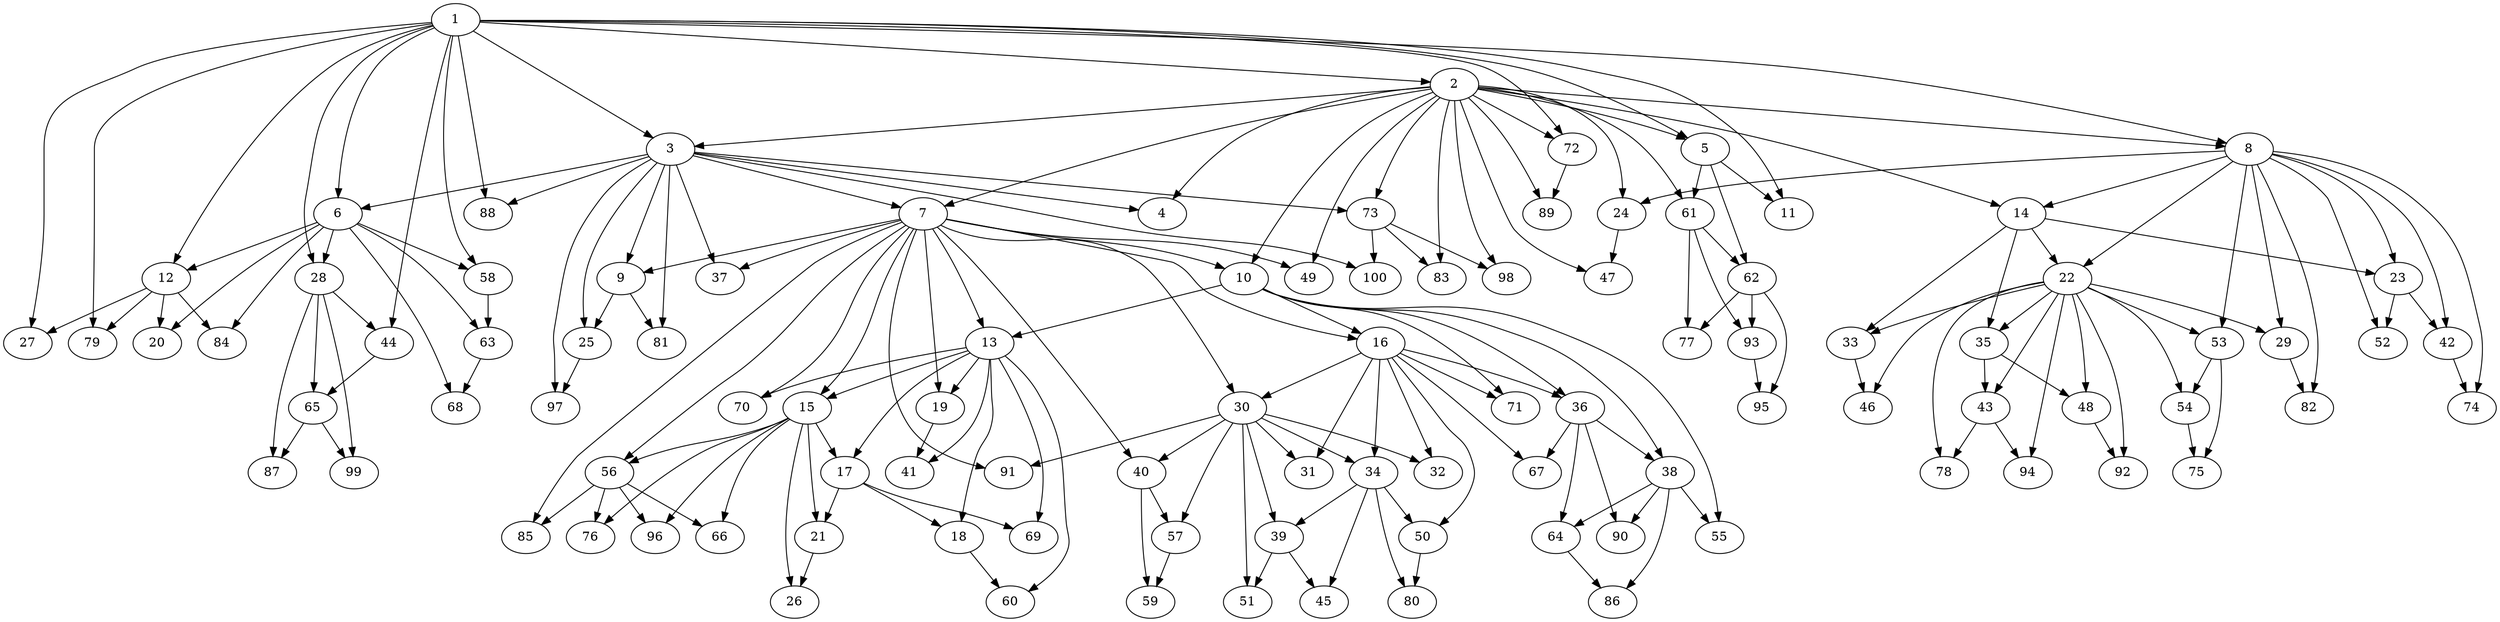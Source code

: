 digraph sample {
1 -> 2;
2 -> 3;
1 -> 3;
2 -> 4;
3 -> 4;
1 -> 5;
2 -> 5;
1 -> 6;
3 -> 6;
2 -> 7;
3 -> 7;
1 -> 8;
2 -> 8;
3 -> 9;
7 -> 9;
2 -> 10;
7 -> 10;
1 -> 11;
5 -> 11;
1 -> 12;
6 -> 12;
7 -> 13;
10 -> 13;
2 -> 14;
8 -> 14;
7 -> 15;
13 -> 15;
7 -> 16;
10 -> 16;
13 -> 17;
15 -> 17;
13 -> 18;
17 -> 18;
7 -> 19;
13 -> 19;
6 -> 20;
12 -> 20;
15 -> 21;
17 -> 21;
8 -> 22;
14 -> 22;
8 -> 23;
14 -> 23;
2 -> 24;
8 -> 24;
3 -> 25;
9 -> 25;
15 -> 26;
21 -> 26;
1 -> 27;
12 -> 27;
1 -> 28;
6 -> 28;
8 -> 29;
22 -> 29;
7 -> 30;
16 -> 30;
16 -> 31;
30 -> 31;
16 -> 32;
30 -> 32;
14 -> 33;
22 -> 33;
16 -> 34;
30 -> 34;
14 -> 35;
22 -> 35;
10 -> 36;
16 -> 36;
3 -> 37;
7 -> 37;
10 -> 38;
36 -> 38;
30 -> 39;
34 -> 39;
7 -> 40;
30 -> 40;
13 -> 41;
19 -> 41;
8 -> 42;
23 -> 42;
22 -> 43;
35 -> 43;
1 -> 44;
28 -> 44;
34 -> 45;
39 -> 45;
22 -> 46;
33 -> 46;
2 -> 47;
24 -> 47;
22 -> 48;
35 -> 48;
2 -> 49;
7 -> 49;
16 -> 50;
34 -> 50;
30 -> 51;
39 -> 51;
8 -> 52;
23 -> 52;
8 -> 53;
22 -> 53;
22 -> 54;
53 -> 54;
10 -> 55;
38 -> 55;
7 -> 56;
15 -> 56;
30 -> 57;
40 -> 57;
1 -> 58;
6 -> 58;
40 -> 59;
57 -> 59;
13 -> 60;
18 -> 60;
2 -> 61;
5 -> 61;
5 -> 62;
61 -> 62;
6 -> 63;
58 -> 63;
36 -> 64;
38 -> 64;
28 -> 65;
44 -> 65;
15 -> 66;
56 -> 66;
16 -> 67;
36 -> 67;
6 -> 68;
63 -> 68;
13 -> 69;
17 -> 69;
7 -> 70;
13 -> 70;
10 -> 71;
16 -> 71;
1 -> 72;
2 -> 72;
2 -> 73;
3 -> 73;
8 -> 74;
42 -> 74;
53 -> 75;
54 -> 75;
15 -> 76;
56 -> 76;
61 -> 77;
62 -> 77;
22 -> 78;
43 -> 78;
1 -> 79;
12 -> 79;
34 -> 80;
50 -> 80;
3 -> 81;
9 -> 81;
8 -> 82;
29 -> 82;
2 -> 83;
73 -> 83;
6 -> 84;
12 -> 84;
7 -> 85;
56 -> 85;
38 -> 86;
64 -> 86;
28 -> 87;
65 -> 87;
1 -> 88;
3 -> 88;
2 -> 89;
72 -> 89;
36 -> 90;
38 -> 90;
7 -> 91;
30 -> 91;
22 -> 92;
48 -> 92;
61 -> 93;
62 -> 93;
22 -> 94;
43 -> 94;
62 -> 95;
93 -> 95;
15 -> 96;
56 -> 96;
3 -> 97;
25 -> 97;
2 -> 98;
73 -> 98;
28 -> 99;
65 -> 99;
3 -> 100;
73 -> 100;
}